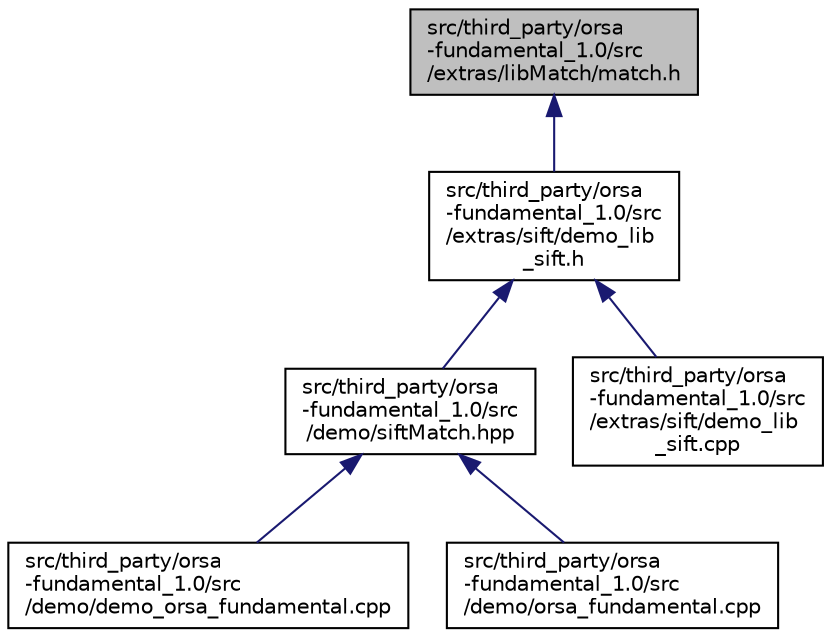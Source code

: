 digraph "src/third_party/orsa-fundamental_1.0/src/extras/libMatch/match.h"
{
  edge [fontname="Helvetica",fontsize="10",labelfontname="Helvetica",labelfontsize="10"];
  node [fontname="Helvetica",fontsize="10",shape=record];
  Node1 [label="src/third_party/orsa\l-fundamental_1.0/src\l/extras/libMatch/match.h",height=0.2,width=0.4,color="black", fillcolor="grey75", style="filled", fontcolor="black"];
  Node1 -> Node2 [dir="back",color="midnightblue",fontsize="10",style="solid"];
  Node2 [label="src/third_party/orsa\l-fundamental_1.0/src\l/extras/sift/demo_lib\l_sift.h",height=0.2,width=0.4,color="black", fillcolor="white", style="filled",URL="$demo__lib__sift_8h.html"];
  Node2 -> Node3 [dir="back",color="midnightblue",fontsize="10",style="solid"];
  Node3 [label="src/third_party/orsa\l-fundamental_1.0/src\l/demo/siftMatch.hpp",height=0.2,width=0.4,color="black", fillcolor="white", style="filled",URL="$siftMatch_8hpp.html",tooltip="SIFT extraction and matching. "];
  Node3 -> Node4 [dir="back",color="midnightblue",fontsize="10",style="solid"];
  Node4 [label="src/third_party/orsa\l-fundamental_1.0/src\l/demo/demo_orsa_fundamental.cpp",height=0.2,width=0.4,color="black", fillcolor="white", style="filled",URL="$demo__orsa__fundamental_8cpp.html",tooltip="Fundamental matrix estimation with ORSA algorithm. "];
  Node3 -> Node5 [dir="back",color="midnightblue",fontsize="10",style="solid"];
  Node5 [label="src/third_party/orsa\l-fundamental_1.0/src\l/demo/orsa_fundamental.cpp",height=0.2,width=0.4,color="black", fillcolor="white", style="filled",URL="$demo_2orsa__fundamental_8cpp.html"];
  Node2 -> Node6 [dir="back",color="midnightblue",fontsize="10",style="solid"];
  Node6 [label="src/third_party/orsa\l-fundamental_1.0/src\l/extras/sift/demo_lib\l_sift.cpp",height=0.2,width=0.4,color="black", fillcolor="white", style="filled",URL="$demo__lib__sift_8cpp.html"];
}
